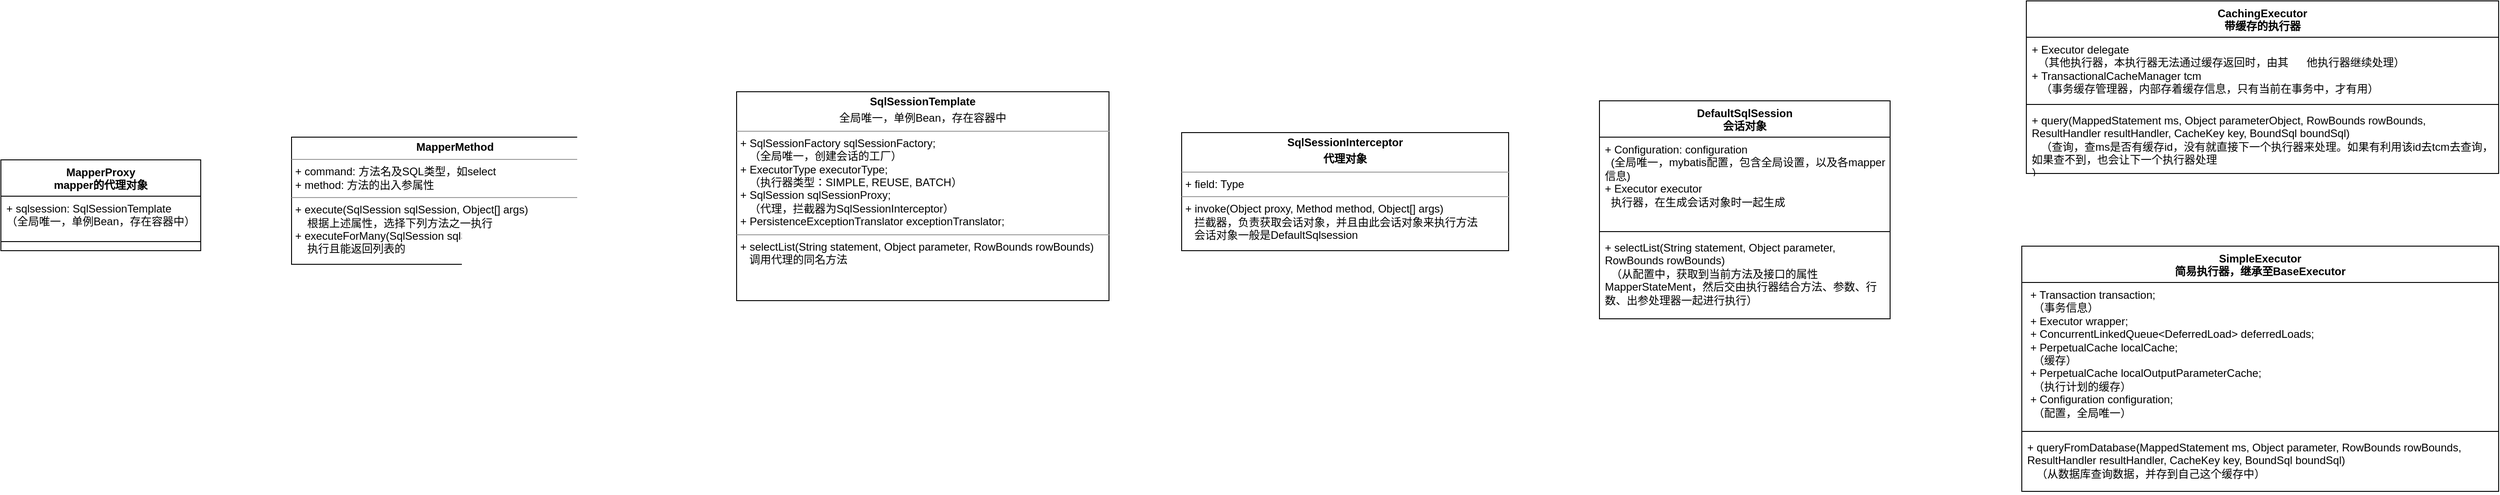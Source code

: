 <mxfile version="21.3.5" type="github">
  <diagram name="第 1 页" id="XxPduqaY6AvRVAXRVLeT">
    <mxGraphModel dx="2876" dy="2180" grid="1" gridSize="10" guides="1" tooltips="1" connect="1" arrows="1" fold="1" page="1" pageScale="1" pageWidth="827" pageHeight="1169" math="0" shadow="0">
      <root>
        <mxCell id="0" />
        <mxCell id="1" parent="0" />
        <mxCell id="k7U_-NwJ5NO1i_bqe0lr-13" style="edgeStyle=orthogonalEdgeStyle;rounded=0;orthogonalLoop=1;jettySize=auto;html=1;exitX=1;exitY=0.5;exitDx=0;exitDy=0;entryX=0;entryY=0.5;entryDx=0;entryDy=0;" edge="1" parent="1" source="k7U_-NwJ5NO1i_bqe0lr-7">
          <mxGeometry relative="1" as="geometry">
            <mxPoint x="2100" y="480" as="targetPoint" />
          </mxGeometry>
        </mxCell>
        <mxCell id="k7U_-NwJ5NO1i_bqe0lr-15" value="MapperProxy&lt;br&gt;mapper的代理对象" style="swimlane;fontStyle=1;align=center;verticalAlign=top;childLayout=stackLayout;horizontal=1;startSize=40;horizontalStack=0;resizeParent=1;resizeParentMax=0;resizeLast=0;collapsible=1;marginBottom=0;whiteSpace=wrap;html=1;" vertex="1" parent="1">
          <mxGeometry x="-150" y="125" width="220" height="100" as="geometry" />
        </mxCell>
        <mxCell id="k7U_-NwJ5NO1i_bqe0lr-16" value="+ sqlsession:&amp;nbsp;SqlSessionTemplate&lt;br&gt;（全局唯一，单例Bean，存在容器中）" style="text;strokeColor=none;fillColor=none;align=left;verticalAlign=top;spacingLeft=4;spacingRight=4;overflow=hidden;rotatable=0;points=[[0,0.5],[1,0.5]];portConstraint=eastwest;whiteSpace=wrap;html=1;" vertex="1" parent="k7U_-NwJ5NO1i_bqe0lr-15">
          <mxGeometry y="40" width="220" height="40" as="geometry" />
        </mxCell>
        <mxCell id="k7U_-NwJ5NO1i_bqe0lr-17" value="" style="line;strokeWidth=1;fillColor=none;align=left;verticalAlign=middle;spacingTop=-1;spacingLeft=3;spacingRight=3;rotatable=0;labelPosition=right;points=[];portConstraint=eastwest;strokeColor=inherit;" vertex="1" parent="k7U_-NwJ5NO1i_bqe0lr-15">
          <mxGeometry y="80" width="220" height="20" as="geometry" />
        </mxCell>
        <mxCell id="k7U_-NwJ5NO1i_bqe0lr-25" value="&lt;p style=&quot;margin:0px;margin-top:4px;text-align:center;&quot;&gt;&lt;b&gt;MapperMethod&lt;/b&gt;&lt;br&gt;&lt;/p&gt;&lt;hr size=&quot;1&quot;&gt;&lt;p style=&quot;margin:0px;margin-left:4px;&quot;&gt;&lt;span style=&quot;background-color: initial;&quot;&gt;+ command: 方法名及SQL类型，如select&lt;/span&gt;&lt;br&gt;&lt;/p&gt;&lt;p style=&quot;margin:0px;margin-left:4px;&quot;&gt;&lt;span style=&quot;background-color: initial;&quot;&gt;+ method: 方法的出入参属性&lt;/span&gt;&lt;/p&gt;&lt;hr size=&quot;1&quot;&gt;&lt;p style=&quot;margin:0px;margin-left:4px;&quot;&gt;+ execute(SqlSession sqlSession, Object[] args)&lt;/p&gt;&lt;p style=&quot;margin:0px;margin-left:4px;&quot;&gt;&amp;nbsp; &amp;nbsp; 根据上述属性，选择下列方法之一执行&lt;/p&gt;&lt;p style=&quot;margin:0px;margin-left:4px;&quot;&gt;+&amp;nbsp;executeForMany(SqlSession sqlSession, Object[] args)&lt;/p&gt;&lt;p style=&quot;margin:0px;margin-left:4px;&quot;&gt;&amp;nbsp; &amp;nbsp; 执行且能返回列表的&lt;/p&gt;" style="verticalAlign=top;align=left;overflow=fill;fontSize=12;fontFamily=Helvetica;html=1;whiteSpace=wrap;" vertex="1" parent="1">
          <mxGeometry x="170" y="100" width="360" height="140" as="geometry" />
        </mxCell>
        <mxCell id="k7U_-NwJ5NO1i_bqe0lr-26" value="&lt;p style=&quot;margin:0px;margin-top:4px;text-align:center;&quot;&gt;&lt;b&gt;SqlSessionTemplate&lt;/b&gt;&lt;br&gt;&lt;/p&gt;&lt;p style=&quot;margin:0px;margin-top:4px;text-align:center;&quot;&gt;全局唯一，单例Bean，存在容器中&lt;b&gt;&lt;br&gt;&lt;/b&gt;&lt;/p&gt;&lt;hr size=&quot;1&quot;&gt;&lt;p style=&quot;margin:0px;margin-left:4px;&quot;&gt;+ SqlSessionFactory sqlSessionFactory;&lt;/p&gt;&lt;p style=&quot;margin:0px;margin-left:4px;&quot;&gt;&amp;nbsp; &amp;nbsp;（全局唯一，创建会话的工厂）&lt;/p&gt;&lt;p style=&quot;margin:0px;margin-left:4px;&quot;&gt;+ ExecutorType executorType;&lt;/p&gt;&lt;p style=&quot;margin:0px;margin-left:4px;&quot;&gt;&amp;nbsp; &amp;nbsp;（执行器类型：SIMPLE, REUSE, BATCH）&lt;/p&gt;&lt;p style=&quot;margin:0px;margin-left:4px;&quot;&gt;+ SqlSession sqlSessionProxy;&lt;/p&gt;&lt;p style=&quot;margin:0px;margin-left:4px;&quot;&gt;&amp;nbsp; &amp;nbsp;（代理，拦截器为SqlSessionInterceptor）&lt;/p&gt;&lt;p style=&quot;margin:0px;margin-left:4px;&quot;&gt;+ PersistenceExceptionTranslator exceptionTranslator;&lt;/p&gt;&lt;hr size=&quot;1&quot;&gt;&lt;p style=&quot;margin:0px;margin-left:4px;&quot;&gt;+ selectList(String statement, Object parameter, RowBounds rowBounds)&lt;/p&gt;&lt;p style=&quot;margin:0px;margin-left:4px;&quot;&gt;&amp;nbsp; &amp;nbsp;调用代理的同名方法&lt;/p&gt;" style="verticalAlign=top;align=left;overflow=fill;fontSize=12;fontFamily=Helvetica;html=1;whiteSpace=wrap;" vertex="1" parent="1">
          <mxGeometry x="660" y="50" width="410" height="230" as="geometry" />
        </mxCell>
        <mxCell id="k7U_-NwJ5NO1i_bqe0lr-31" value="&lt;p style=&quot;margin:0px;margin-top:4px;text-align:center;&quot;&gt;&lt;b&gt;SqlSessionInterceptor&lt;/b&gt;&lt;br&gt;&lt;/p&gt;&lt;p style=&quot;margin:0px;margin-top:4px;text-align:center;&quot;&gt;&lt;b&gt;代理对象&lt;/b&gt;&lt;/p&gt;&lt;hr size=&quot;1&quot;&gt;&lt;p style=&quot;margin:0px;margin-left:4px;&quot;&gt;+ field: Type&lt;/p&gt;&lt;hr size=&quot;1&quot;&gt;&lt;p style=&quot;margin:0px;margin-left:4px;&quot;&gt;+ invoke(Object proxy, Method method, Object[] args)&lt;/p&gt;&lt;p style=&quot;margin:0px;margin-left:4px;&quot;&gt;&amp;nbsp; &amp;nbsp;拦截器，负责获取会话对象，并且由此会话对象来执行方法&lt;/p&gt;&lt;p style=&quot;margin:0px;margin-left:4px;&quot;&gt;&amp;nbsp; &amp;nbsp;会话对象一般是DefaultSqlsession&lt;/p&gt;" style="verticalAlign=top;align=left;overflow=fill;fontSize=12;fontFamily=Helvetica;html=1;whiteSpace=wrap;" vertex="1" parent="1">
          <mxGeometry x="1150" y="95" width="360" height="130" as="geometry" />
        </mxCell>
        <mxCell id="k7U_-NwJ5NO1i_bqe0lr-32" value="DefaultSqlSession&lt;br&gt;会话对象" style="swimlane;fontStyle=1;align=center;verticalAlign=top;childLayout=stackLayout;horizontal=1;startSize=40;horizontalStack=0;resizeParent=1;resizeParentMax=0;resizeLast=0;collapsible=1;marginBottom=0;whiteSpace=wrap;html=1;" vertex="1" parent="1">
          <mxGeometry x="1610" y="60" width="320" height="240" as="geometry" />
        </mxCell>
        <mxCell id="k7U_-NwJ5NO1i_bqe0lr-33" value="+ Configuration: configuration&lt;br&gt;&amp;nbsp; (全局唯一，mybatis配置，包含全局设置，以及各mapper 信息)&lt;br&gt;+&amp;nbsp;Executor executor&lt;br&gt;&amp;nbsp; 执行器，在生成会话对象时一起生成" style="text;strokeColor=none;fillColor=none;align=left;verticalAlign=top;spacingLeft=4;spacingRight=4;overflow=hidden;rotatable=0;points=[[0,0.5],[1,0.5]];portConstraint=eastwest;whiteSpace=wrap;html=1;" vertex="1" parent="k7U_-NwJ5NO1i_bqe0lr-32">
          <mxGeometry y="40" width="320" height="100" as="geometry" />
        </mxCell>
        <mxCell id="k7U_-NwJ5NO1i_bqe0lr-34" value="" style="line;strokeWidth=1;fillColor=none;align=left;verticalAlign=middle;spacingTop=-1;spacingLeft=3;spacingRight=3;rotatable=0;labelPosition=right;points=[];portConstraint=eastwest;strokeColor=inherit;" vertex="1" parent="k7U_-NwJ5NO1i_bqe0lr-32">
          <mxGeometry y="140" width="320" height="8" as="geometry" />
        </mxCell>
        <mxCell id="k7U_-NwJ5NO1i_bqe0lr-35" value="+ selectList(String statement, Object parameter, RowBounds rowBounds)&lt;br&gt;&amp;nbsp; （从配置中，获取到当前方法及接口的属性MapperStateMent，然后交由执行器结合方法、参数、行数、出参处理器一起进行执行）" style="text;strokeColor=none;fillColor=none;align=left;verticalAlign=top;spacingLeft=4;spacingRight=4;overflow=hidden;rotatable=0;points=[[0,0.5],[1,0.5]];portConstraint=eastwest;whiteSpace=wrap;html=1;" vertex="1" parent="k7U_-NwJ5NO1i_bqe0lr-32">
          <mxGeometry y="148" width="320" height="92" as="geometry" />
        </mxCell>
        <mxCell id="k7U_-NwJ5NO1i_bqe0lr-36" value="CachingExecutor&lt;br&gt;带缓存的执行器" style="swimlane;fontStyle=1;align=center;verticalAlign=top;childLayout=stackLayout;horizontal=1;startSize=40;horizontalStack=0;resizeParent=1;resizeParentMax=0;resizeLast=0;collapsible=1;marginBottom=0;whiteSpace=wrap;html=1;" vertex="1" parent="1">
          <mxGeometry x="2080" y="-50" width="520" height="190" as="geometry" />
        </mxCell>
        <mxCell id="k7U_-NwJ5NO1i_bqe0lr-37" value="+ Executor delegate&lt;br&gt;&amp;nbsp; （其他执行器，本执行器无法通过缓存返回时，由其&amp;nbsp; &amp;nbsp; &amp;nbsp; 他执行器继续处理）&lt;br&gt;+&amp;nbsp;TransactionalCacheManager tcm&lt;br&gt;&amp;nbsp; &amp;nbsp;（事务缓存管理器，内部存着缓存信息，只有当前在事务中，才有用）" style="text;strokeColor=none;fillColor=none;align=left;verticalAlign=top;spacingLeft=4;spacingRight=4;overflow=hidden;rotatable=0;points=[[0,0.5],[1,0.5]];portConstraint=eastwest;whiteSpace=wrap;html=1;" vertex="1" parent="k7U_-NwJ5NO1i_bqe0lr-36">
          <mxGeometry y="40" width="520" height="70" as="geometry" />
        </mxCell>
        <mxCell id="k7U_-NwJ5NO1i_bqe0lr-38" value="" style="line;strokeWidth=1;fillColor=none;align=left;verticalAlign=middle;spacingTop=-1;spacingLeft=3;spacingRight=3;rotatable=0;labelPosition=right;points=[];portConstraint=eastwest;strokeColor=inherit;" vertex="1" parent="k7U_-NwJ5NO1i_bqe0lr-36">
          <mxGeometry y="110" width="520" height="8" as="geometry" />
        </mxCell>
        <mxCell id="k7U_-NwJ5NO1i_bqe0lr-39" value="+ query(MappedStatement ms, Object parameterObject, RowBounds rowBounds, ResultHandler resultHandler, CacheKey key, BoundSql boundSql)&lt;br&gt;&amp;nbsp; &amp;nbsp;（查询，查ms是否有缓存id，没有就直接下一个执行器来处理。如果有利用该id去tcm去查询，如果查不到，也会让下一个执行器处理&lt;br&gt;）" style="text;strokeColor=none;fillColor=none;align=left;verticalAlign=top;spacingLeft=4;spacingRight=4;overflow=hidden;rotatable=0;points=[[0,0.5],[1,0.5]];portConstraint=eastwest;whiteSpace=wrap;html=1;" vertex="1" parent="k7U_-NwJ5NO1i_bqe0lr-36">
          <mxGeometry y="118" width="520" height="72" as="geometry" />
        </mxCell>
        <mxCell id="k7U_-NwJ5NO1i_bqe0lr-40" value="SimpleExecutor&lt;br&gt;简易执行器，继承至BaseExecutor" style="swimlane;fontStyle=1;align=center;verticalAlign=top;childLayout=stackLayout;horizontal=1;startSize=40;horizontalStack=0;resizeParent=1;resizeParentMax=0;resizeLast=0;collapsible=1;marginBottom=0;whiteSpace=wrap;html=1;" vertex="1" parent="1">
          <mxGeometry x="2075" y="220" width="525" height="270" as="geometry" />
        </mxCell>
        <mxCell id="k7U_-NwJ5NO1i_bqe0lr-41" value="&lt;div&gt;&amp;nbsp;+ Transaction transaction;&lt;/div&gt;&lt;div&gt;&amp;nbsp; （事务信息）&lt;/div&gt;&lt;div&gt;&amp;nbsp;+ Executor wrapper;&lt;/div&gt;&lt;div&gt;&amp;nbsp;+ ConcurrentLinkedQueue&amp;lt;DeferredLoad&amp;gt; deferredLoads;&lt;/div&gt;&lt;div&gt;&amp;nbsp;+ PerpetualCache localCache;&lt;/div&gt;&lt;div&gt;&amp;nbsp; （缓存）&lt;/div&gt;&lt;div&gt;&amp;nbsp;+ PerpetualCache localOutputParameterCache;&lt;/div&gt;&lt;div&gt;&amp;nbsp; （执行计划的缓存）&lt;/div&gt;&lt;div&gt;&amp;nbsp;+ Configuration configuration;&lt;/div&gt;&lt;div&gt;&amp;nbsp; （配置，全局唯一）&lt;/div&gt;" style="text;strokeColor=none;fillColor=none;align=left;verticalAlign=top;spacingLeft=4;spacingRight=4;overflow=hidden;rotatable=0;points=[[0,0.5],[1,0.5]];portConstraint=eastwest;whiteSpace=wrap;html=1;" vertex="1" parent="k7U_-NwJ5NO1i_bqe0lr-40">
          <mxGeometry y="40" width="525" height="160" as="geometry" />
        </mxCell>
        <mxCell id="k7U_-NwJ5NO1i_bqe0lr-42" value="" style="line;strokeWidth=1;fillColor=none;align=left;verticalAlign=middle;spacingTop=-1;spacingLeft=3;spacingRight=3;rotatable=0;labelPosition=right;points=[];portConstraint=eastwest;strokeColor=inherit;" vertex="1" parent="k7U_-NwJ5NO1i_bqe0lr-40">
          <mxGeometry y="200" width="525" height="8" as="geometry" />
        </mxCell>
        <mxCell id="k7U_-NwJ5NO1i_bqe0lr-43" value="+ queryFromDatabase(MappedStatement ms, Object parameter, RowBounds rowBounds, ResultHandler resultHandler, CacheKey key, BoundSql boundSql)&lt;br&gt;&amp;nbsp; &amp;nbsp;（从数据库查询数据，并存到自己这个缓存中）" style="text;strokeColor=none;fillColor=none;align=left;verticalAlign=top;spacingLeft=4;spacingRight=4;overflow=hidden;rotatable=0;points=[[0,0.5],[1,0.5]];portConstraint=eastwest;whiteSpace=wrap;html=1;" vertex="1" parent="k7U_-NwJ5NO1i_bqe0lr-40">
          <mxGeometry y="208" width="525" height="62" as="geometry" />
        </mxCell>
      </root>
    </mxGraphModel>
  </diagram>
</mxfile>

